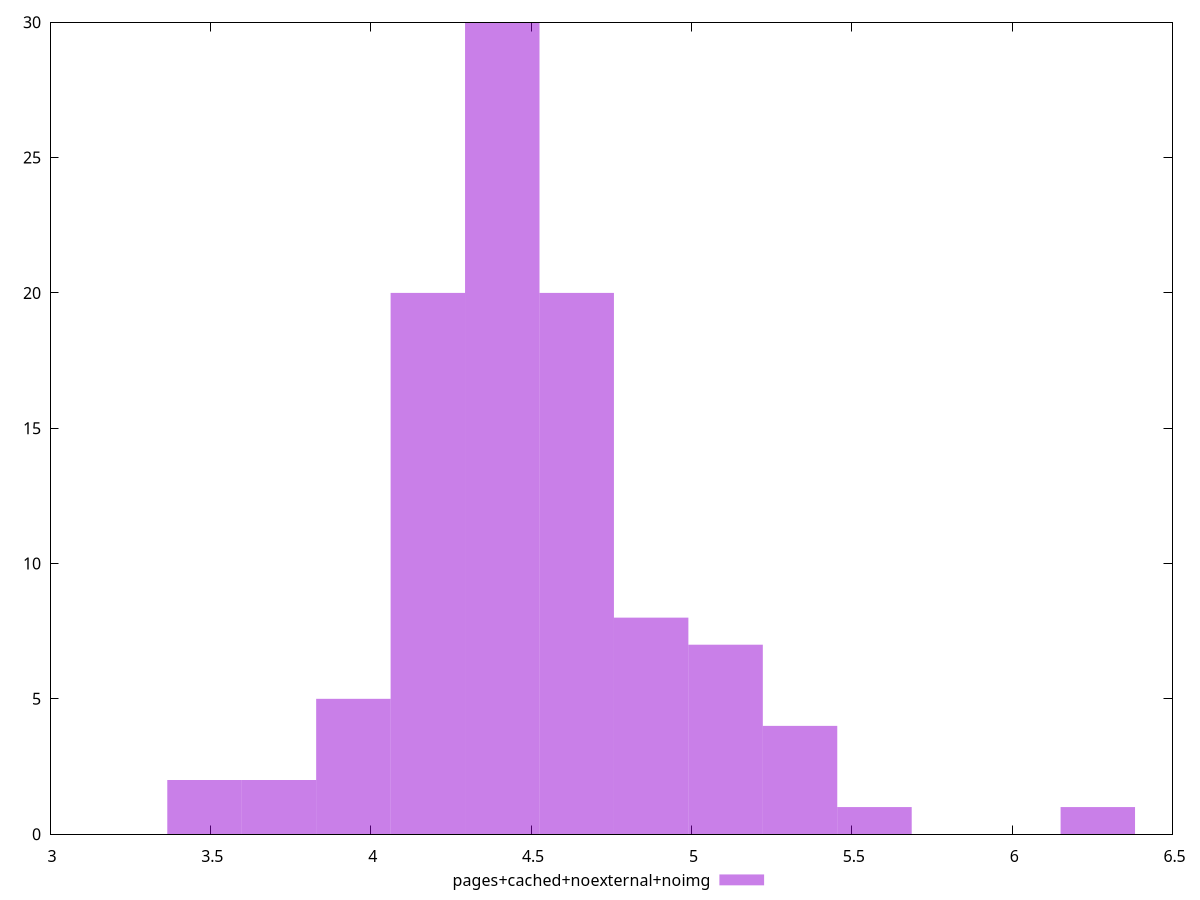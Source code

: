 $_pagesCachedNoexternalNoimg <<EOF
4.410195658516607 30
4.874426780465724 8
4.642311219491166 20
5.106542341440282 7
4.17808009754205 20
5.570773463389399 1
5.338657902414841 4
3.4817334146183745 2
6.267120146313074 1
3.945964536567491 5
3.7138489755929327 2
EOF
set key outside below
set terminal pngcairo
set output "report_00006_2020-11-02T20-21-41.718Z/network-server-latency/pages+cached+noexternal+noimg//raw_hist.png"
set yrange [0:30]
set boxwidth 0.2321155609745583
set style fill transparent solid 0.5 noborder
plot $_pagesCachedNoexternalNoimg title "pages+cached+noexternal+noimg" with boxes ,